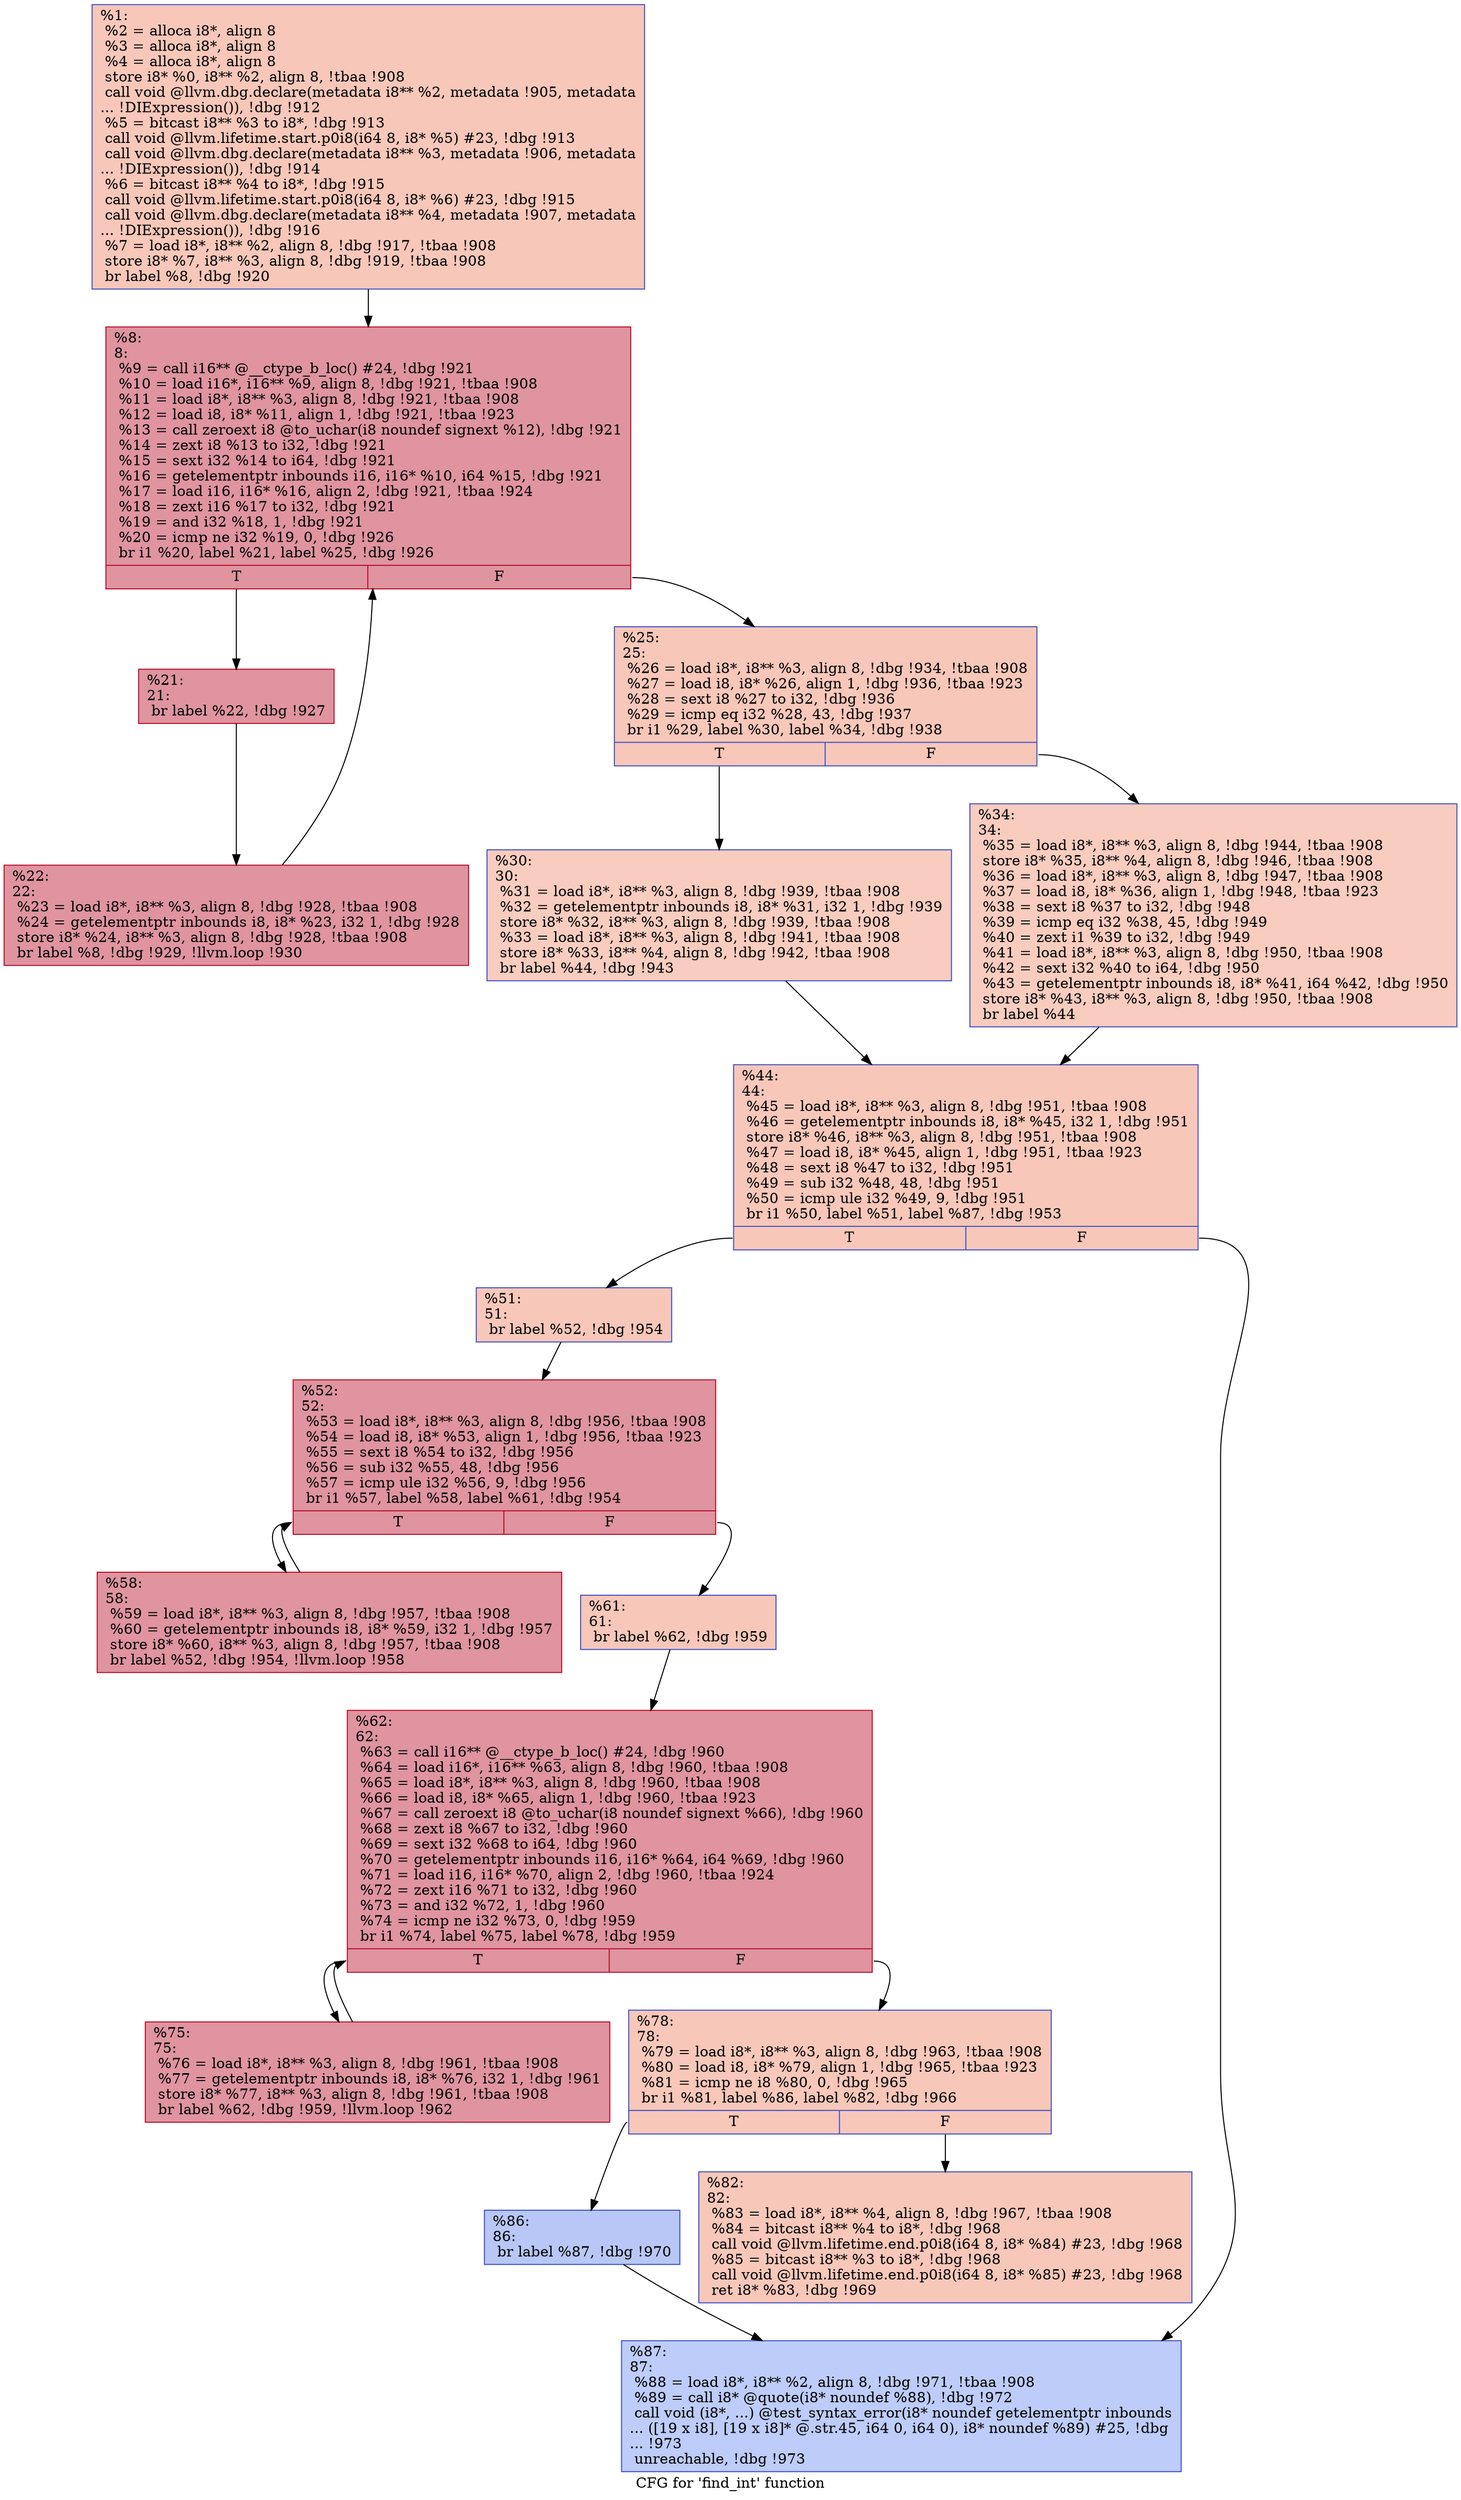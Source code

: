 digraph "CFG for 'find_int' function" {
	label="CFG for 'find_int' function";

	Node0x150bab0 [shape=record,color="#3d50c3ff", style=filled, fillcolor="#ec7f6370",label="{%1:\l  %2 = alloca i8*, align 8\l  %3 = alloca i8*, align 8\l  %4 = alloca i8*, align 8\l  store i8* %0, i8** %2, align 8, !tbaa !908\l  call void @llvm.dbg.declare(metadata i8** %2, metadata !905, metadata\l... !DIExpression()), !dbg !912\l  %5 = bitcast i8** %3 to i8*, !dbg !913\l  call void @llvm.lifetime.start.p0i8(i64 8, i8* %5) #23, !dbg !913\l  call void @llvm.dbg.declare(metadata i8** %3, metadata !906, metadata\l... !DIExpression()), !dbg !914\l  %6 = bitcast i8** %4 to i8*, !dbg !915\l  call void @llvm.lifetime.start.p0i8(i64 8, i8* %6) #23, !dbg !915\l  call void @llvm.dbg.declare(metadata i8** %4, metadata !907, metadata\l... !DIExpression()), !dbg !916\l  %7 = load i8*, i8** %2, align 8, !dbg !917, !tbaa !908\l  store i8* %7, i8** %3, align 8, !dbg !919, !tbaa !908\l  br label %8, !dbg !920\l}"];
	Node0x150bab0 -> Node0x150bba0;
	Node0x150bba0 [shape=record,color="#b70d28ff", style=filled, fillcolor="#b70d2870",label="{%8:\l8:                                                \l  %9 = call i16** @__ctype_b_loc() #24, !dbg !921\l  %10 = load i16*, i16** %9, align 8, !dbg !921, !tbaa !908\l  %11 = load i8*, i8** %3, align 8, !dbg !921, !tbaa !908\l  %12 = load i8, i8* %11, align 1, !dbg !921, !tbaa !923\l  %13 = call zeroext i8 @to_uchar(i8 noundef signext %12), !dbg !921\l  %14 = zext i8 %13 to i32, !dbg !921\l  %15 = sext i32 %14 to i64, !dbg !921\l  %16 = getelementptr inbounds i16, i16* %10, i64 %15, !dbg !921\l  %17 = load i16, i16* %16, align 2, !dbg !921, !tbaa !924\l  %18 = zext i16 %17 to i32, !dbg !921\l  %19 = and i32 %18, 1, !dbg !921\l  %20 = icmp ne i32 %19, 0, !dbg !926\l  br i1 %20, label %21, label %25, !dbg !926\l|{<s0>T|<s1>F}}"];
	Node0x150bba0:s0 -> Node0x150bbf0;
	Node0x150bba0:s1 -> Node0x150bc90;
	Node0x150bbf0 [shape=record,color="#b70d28ff", style=filled, fillcolor="#b70d2870",label="{%21:\l21:                                               \l  br label %22, !dbg !927\l}"];
	Node0x150bbf0 -> Node0x150bc40;
	Node0x150bc40 [shape=record,color="#b70d28ff", style=filled, fillcolor="#b70d2870",label="{%22:\l22:                                               \l  %23 = load i8*, i8** %3, align 8, !dbg !928, !tbaa !908\l  %24 = getelementptr inbounds i8, i8* %23, i32 1, !dbg !928\l  store i8* %24, i8** %3, align 8, !dbg !928, !tbaa !908\l  br label %8, !dbg !929, !llvm.loop !930\l}"];
	Node0x150bc40 -> Node0x150bba0;
	Node0x150bc90 [shape=record,color="#3d50c3ff", style=filled, fillcolor="#ec7f6370",label="{%25:\l25:                                               \l  %26 = load i8*, i8** %3, align 8, !dbg !934, !tbaa !908\l  %27 = load i8, i8* %26, align 1, !dbg !936, !tbaa !923\l  %28 = sext i8 %27 to i32, !dbg !936\l  %29 = icmp eq i32 %28, 43, !dbg !937\l  br i1 %29, label %30, label %34, !dbg !938\l|{<s0>T|<s1>F}}"];
	Node0x150bc90:s0 -> Node0x150bce0;
	Node0x150bc90:s1 -> Node0x150bd30;
	Node0x150bce0 [shape=record,color="#3d50c3ff", style=filled, fillcolor="#f08b6e70",label="{%30:\l30:                                               \l  %31 = load i8*, i8** %3, align 8, !dbg !939, !tbaa !908\l  %32 = getelementptr inbounds i8, i8* %31, i32 1, !dbg !939\l  store i8* %32, i8** %3, align 8, !dbg !939, !tbaa !908\l  %33 = load i8*, i8** %3, align 8, !dbg !941, !tbaa !908\l  store i8* %33, i8** %4, align 8, !dbg !942, !tbaa !908\l  br label %44, !dbg !943\l}"];
	Node0x150bce0 -> Node0x150bd80;
	Node0x150bd30 [shape=record,color="#3d50c3ff", style=filled, fillcolor="#f08b6e70",label="{%34:\l34:                                               \l  %35 = load i8*, i8** %3, align 8, !dbg !944, !tbaa !908\l  store i8* %35, i8** %4, align 8, !dbg !946, !tbaa !908\l  %36 = load i8*, i8** %3, align 8, !dbg !947, !tbaa !908\l  %37 = load i8, i8* %36, align 1, !dbg !948, !tbaa !923\l  %38 = sext i8 %37 to i32, !dbg !948\l  %39 = icmp eq i32 %38, 45, !dbg !949\l  %40 = zext i1 %39 to i32, !dbg !949\l  %41 = load i8*, i8** %3, align 8, !dbg !950, !tbaa !908\l  %42 = sext i32 %40 to i64, !dbg !950\l  %43 = getelementptr inbounds i8, i8* %41, i64 %42, !dbg !950\l  store i8* %43, i8** %3, align 8, !dbg !950, !tbaa !908\l  br label %44\l}"];
	Node0x150bd30 -> Node0x150bd80;
	Node0x150bd80 [shape=record,color="#3d50c3ff", style=filled, fillcolor="#ec7f6370",label="{%44:\l44:                                               \l  %45 = load i8*, i8** %3, align 8, !dbg !951, !tbaa !908\l  %46 = getelementptr inbounds i8, i8* %45, i32 1, !dbg !951\l  store i8* %46, i8** %3, align 8, !dbg !951, !tbaa !908\l  %47 = load i8, i8* %45, align 1, !dbg !951, !tbaa !923\l  %48 = sext i8 %47 to i32, !dbg !951\l  %49 = sub i32 %48, 48, !dbg !951\l  %50 = icmp ule i32 %49, 9, !dbg !951\l  br i1 %50, label %51, label %87, !dbg !953\l|{<s0>T|<s1>F}}"];
	Node0x150bd80:s0 -> Node0x150bdd0;
	Node0x150bd80:s1 -> Node0x150c0a0;
	Node0x150bdd0 [shape=record,color="#3d50c3ff", style=filled, fillcolor="#ec7f6370",label="{%51:\l51:                                               \l  br label %52, !dbg !954\l}"];
	Node0x150bdd0 -> Node0x150be20;
	Node0x150be20 [shape=record,color="#b70d28ff", style=filled, fillcolor="#b70d2870",label="{%52:\l52:                                               \l  %53 = load i8*, i8** %3, align 8, !dbg !956, !tbaa !908\l  %54 = load i8, i8* %53, align 1, !dbg !956, !tbaa !923\l  %55 = sext i8 %54 to i32, !dbg !956\l  %56 = sub i32 %55, 48, !dbg !956\l  %57 = icmp ule i32 %56, 9, !dbg !956\l  br i1 %57, label %58, label %61, !dbg !954\l|{<s0>T|<s1>F}}"];
	Node0x150be20:s0 -> Node0x150be70;
	Node0x150be20:s1 -> Node0x150bec0;
	Node0x150be70 [shape=record,color="#b70d28ff", style=filled, fillcolor="#b70d2870",label="{%58:\l58:                                               \l  %59 = load i8*, i8** %3, align 8, !dbg !957, !tbaa !908\l  %60 = getelementptr inbounds i8, i8* %59, i32 1, !dbg !957\l  store i8* %60, i8** %3, align 8, !dbg !957, !tbaa !908\l  br label %52, !dbg !954, !llvm.loop !958\l}"];
	Node0x150be70 -> Node0x150be20;
	Node0x150bec0 [shape=record,color="#3d50c3ff", style=filled, fillcolor="#ec7f6370",label="{%61:\l61:                                               \l  br label %62, !dbg !959\l}"];
	Node0x150bec0 -> Node0x150bf10;
	Node0x150bf10 [shape=record,color="#b70d28ff", style=filled, fillcolor="#b70d2870",label="{%62:\l62:                                               \l  %63 = call i16** @__ctype_b_loc() #24, !dbg !960\l  %64 = load i16*, i16** %63, align 8, !dbg !960, !tbaa !908\l  %65 = load i8*, i8** %3, align 8, !dbg !960, !tbaa !908\l  %66 = load i8, i8* %65, align 1, !dbg !960, !tbaa !923\l  %67 = call zeroext i8 @to_uchar(i8 noundef signext %66), !dbg !960\l  %68 = zext i8 %67 to i32, !dbg !960\l  %69 = sext i32 %68 to i64, !dbg !960\l  %70 = getelementptr inbounds i16, i16* %64, i64 %69, !dbg !960\l  %71 = load i16, i16* %70, align 2, !dbg !960, !tbaa !924\l  %72 = zext i16 %71 to i32, !dbg !960\l  %73 = and i32 %72, 1, !dbg !960\l  %74 = icmp ne i32 %73, 0, !dbg !959\l  br i1 %74, label %75, label %78, !dbg !959\l|{<s0>T|<s1>F}}"];
	Node0x150bf10:s0 -> Node0x150bf60;
	Node0x150bf10:s1 -> Node0x150bfb0;
	Node0x150bf60 [shape=record,color="#b70d28ff", style=filled, fillcolor="#b70d2870",label="{%75:\l75:                                               \l  %76 = load i8*, i8** %3, align 8, !dbg !961, !tbaa !908\l  %77 = getelementptr inbounds i8, i8* %76, i32 1, !dbg !961\l  store i8* %77, i8** %3, align 8, !dbg !961, !tbaa !908\l  br label %62, !dbg !959, !llvm.loop !962\l}"];
	Node0x150bf60 -> Node0x150bf10;
	Node0x150bfb0 [shape=record,color="#3d50c3ff", style=filled, fillcolor="#ec7f6370",label="{%78:\l78:                                               \l  %79 = load i8*, i8** %3, align 8, !dbg !963, !tbaa !908\l  %80 = load i8, i8* %79, align 1, !dbg !965, !tbaa !923\l  %81 = icmp ne i8 %80, 0, !dbg !965\l  br i1 %81, label %86, label %82, !dbg !966\l|{<s0>T|<s1>F}}"];
	Node0x150bfb0:s0 -> Node0x150c050;
	Node0x150bfb0:s1 -> Node0x150c000;
	Node0x150c000 [shape=record,color="#3d50c3ff", style=filled, fillcolor="#ec7f6370",label="{%82:\l82:                                               \l  %83 = load i8*, i8** %4, align 8, !dbg !967, !tbaa !908\l  %84 = bitcast i8** %4 to i8*, !dbg !968\l  call void @llvm.lifetime.end.p0i8(i64 8, i8* %84) #23, !dbg !968\l  %85 = bitcast i8** %3 to i8*, !dbg !968\l  call void @llvm.lifetime.end.p0i8(i64 8, i8* %85) #23, !dbg !968\l  ret i8* %83, !dbg !969\l}"];
	Node0x150c050 [shape=record,color="#3d50c3ff", style=filled, fillcolor="#5f7fe870",label="{%86:\l86:                                               \l  br label %87, !dbg !970\l}"];
	Node0x150c050 -> Node0x150c0a0;
	Node0x150c0a0 [shape=record,color="#3d50c3ff", style=filled, fillcolor="#6a8bef70",label="{%87:\l87:                                               \l  %88 = load i8*, i8** %2, align 8, !dbg !971, !tbaa !908\l  %89 = call i8* @quote(i8* noundef %88), !dbg !972\l  call void (i8*, ...) @test_syntax_error(i8* noundef getelementptr inbounds\l... ([19 x i8], [19 x i8]* @.str.45, i64 0, i64 0), i8* noundef %89) #25, !dbg\l... !973\l  unreachable, !dbg !973\l}"];
}
